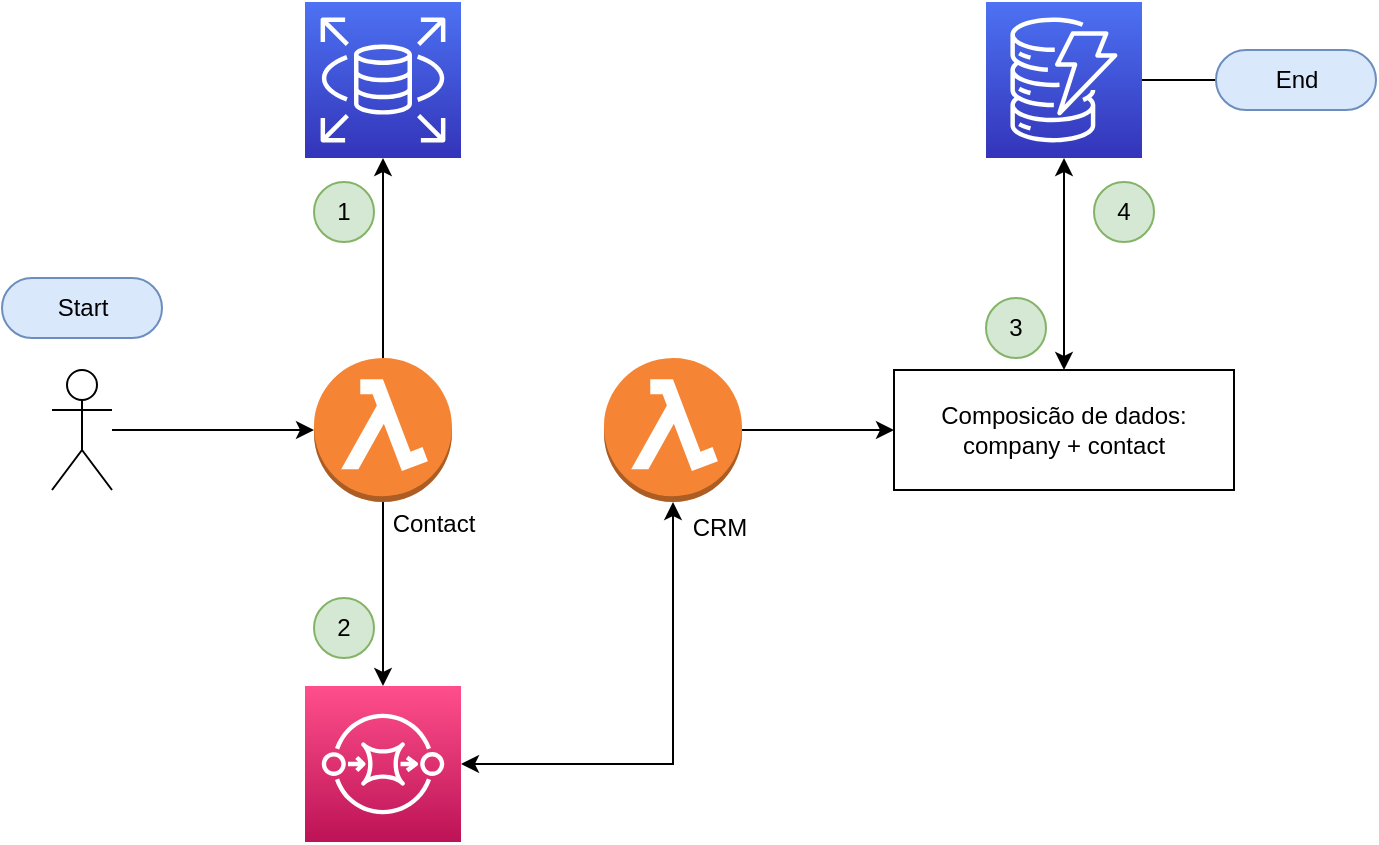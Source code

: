 <mxfile version="20.8.10" type="device"><diagram name="Page-1" id="OgYh76jt9-Rr8Q3U-_dW"><mxGraphModel dx="1186" dy="954" grid="1" gridSize="10" guides="1" tooltips="1" connect="1" arrows="1" fold="1" page="1" pageScale="1" pageWidth="827" pageHeight="1169" math="0" shadow="0"><root><mxCell id="0"/><mxCell id="1" parent="0"/><mxCell id="VQaxmWq70x4OKQYOMvuT-19" style="edgeStyle=orthogonalEdgeStyle;rounded=0;orthogonalLoop=1;jettySize=auto;html=1;entryX=0.5;entryY=1;entryDx=0;entryDy=0;entryPerimeter=0;startArrow=classic;startFill=1;" edge="1" parent="1" source="VQaxmWq70x4OKQYOMvuT-3" target="VQaxmWq70x4OKQYOMvuT-18"><mxGeometry relative="1" as="geometry"/></mxCell><mxCell id="VQaxmWq70x4OKQYOMvuT-3" value="" style="sketch=0;points=[[0,0,0],[0.25,0,0],[0.5,0,0],[0.75,0,0],[1,0,0],[0,1,0],[0.25,1,0],[0.5,1,0],[0.75,1,0],[1,1,0],[0,0.25,0],[0,0.5,0],[0,0.75,0],[1,0.25,0],[1,0.5,0],[1,0.75,0]];outlineConnect=0;fontColor=#232F3E;gradientColor=#FF4F8B;gradientDirection=north;fillColor=#BC1356;strokeColor=#ffffff;dashed=0;verticalLabelPosition=bottom;verticalAlign=top;align=center;html=1;fontSize=12;fontStyle=0;aspect=fixed;shape=mxgraph.aws4.resourceIcon;resIcon=mxgraph.aws4.sqs;" vertex="1" parent="1"><mxGeometry x="537.5" y="604" width="78" height="78" as="geometry"/></mxCell><mxCell id="VQaxmWq70x4OKQYOMvuT-4" value="" style="sketch=0;points=[[0,0,0],[0.25,0,0],[0.5,0,0],[0.75,0,0],[1,0,0],[0,1,0],[0.25,1,0],[0.5,1,0],[0.75,1,0],[1,1,0],[0,0.25,0],[0,0.5,0],[0,0.75,0],[1,0.25,0],[1,0.5,0],[1,0.75,0]];outlineConnect=0;fontColor=#232F3E;gradientColor=#4D72F3;gradientDirection=north;fillColor=#3334B9;strokeColor=#ffffff;dashed=0;verticalLabelPosition=bottom;verticalAlign=top;align=center;html=1;fontSize=12;fontStyle=0;aspect=fixed;shape=mxgraph.aws4.resourceIcon;resIcon=mxgraph.aws4.rds;" vertex="1" parent="1"><mxGeometry x="537.5" y="262" width="78" height="78" as="geometry"/></mxCell><mxCell id="VQaxmWq70x4OKQYOMvuT-36" style="edgeStyle=orthogonalEdgeStyle;rounded=0;orthogonalLoop=1;jettySize=auto;html=1;entryX=0;entryY=0.5;entryDx=0;entryDy=0;entryPerimeter=0;startArrow=none;startFill=0;endArrow=none;endFill=0;" edge="1" parent="1" source="VQaxmWq70x4OKQYOMvuT-5" target="VQaxmWq70x4OKQYOMvuT-35"><mxGeometry relative="1" as="geometry"/></mxCell><mxCell id="VQaxmWq70x4OKQYOMvuT-5" value="" style="sketch=0;points=[[0,0,0],[0.25,0,0],[0.5,0,0],[0.75,0,0],[1,0,0],[0,1,0],[0.25,1,0],[0.5,1,0],[0.75,1,0],[1,1,0],[0,0.25,0],[0,0.5,0],[0,0.75,0],[1,0.25,0],[1,0.5,0],[1,0.75,0]];outlineConnect=0;fontColor=#232F3E;gradientColor=#4D72F3;gradientDirection=north;fillColor=#3334B9;strokeColor=#ffffff;dashed=0;verticalLabelPosition=bottom;verticalAlign=top;align=center;html=1;fontSize=12;fontStyle=0;aspect=fixed;shape=mxgraph.aws4.resourceIcon;resIcon=mxgraph.aws4.dynamodb;" vertex="1" parent="1"><mxGeometry x="878" y="262" width="78" height="78" as="geometry"/></mxCell><mxCell id="VQaxmWq70x4OKQYOMvuT-16" style="edgeStyle=orthogonalEdgeStyle;rounded=0;orthogonalLoop=1;jettySize=auto;html=1;entryX=0.5;entryY=1;entryDx=0;entryDy=0;entryPerimeter=0;startArrow=classic;startFill=1;" edge="1" parent="1" source="VQaxmWq70x4OKQYOMvuT-15" target="VQaxmWq70x4OKQYOMvuT-5"><mxGeometry relative="1" as="geometry"/></mxCell><mxCell id="VQaxmWq70x4OKQYOMvuT-15" value="Composicão de dados: company + contact" style="rounded=0;whiteSpace=wrap;html=1;" vertex="1" parent="1"><mxGeometry x="832" y="446" width="170" height="60" as="geometry"/></mxCell><mxCell id="VQaxmWq70x4OKQYOMvuT-34" style="edgeStyle=orthogonalEdgeStyle;rounded=0;orthogonalLoop=1;jettySize=auto;html=1;entryX=0;entryY=0.5;entryDx=0;entryDy=0;startArrow=none;startFill=0;" edge="1" parent="1" source="VQaxmWq70x4OKQYOMvuT-18" target="VQaxmWq70x4OKQYOMvuT-15"><mxGeometry relative="1" as="geometry"/></mxCell><mxCell id="VQaxmWq70x4OKQYOMvuT-18" value="" style="outlineConnect=0;dashed=0;verticalLabelPosition=bottom;verticalAlign=top;align=center;html=1;shape=mxgraph.aws3.lambda_function;fillColor=#F58534;gradientColor=none;" vertex="1" parent="1"><mxGeometry x="687" y="440" width="69" height="72" as="geometry"/></mxCell><mxCell id="VQaxmWq70x4OKQYOMvuT-22" style="edgeStyle=orthogonalEdgeStyle;rounded=0;orthogonalLoop=1;jettySize=auto;html=1;entryX=0.5;entryY=1;entryDx=0;entryDy=0;entryPerimeter=0;" edge="1" parent="1" source="VQaxmWq70x4OKQYOMvuT-21" target="VQaxmWq70x4OKQYOMvuT-4"><mxGeometry relative="1" as="geometry"/></mxCell><mxCell id="VQaxmWq70x4OKQYOMvuT-23" style="edgeStyle=orthogonalEdgeStyle;rounded=0;orthogonalLoop=1;jettySize=auto;html=1;entryX=0.5;entryY=0;entryDx=0;entryDy=0;entryPerimeter=0;" edge="1" parent="1" source="VQaxmWq70x4OKQYOMvuT-21" target="VQaxmWq70x4OKQYOMvuT-3"><mxGeometry relative="1" as="geometry"/></mxCell><mxCell id="VQaxmWq70x4OKQYOMvuT-21" value="" style="outlineConnect=0;dashed=0;verticalLabelPosition=bottom;verticalAlign=top;align=center;html=1;shape=mxgraph.aws3.lambda_function;fillColor=#F58534;gradientColor=none;" vertex="1" parent="1"><mxGeometry x="542" y="440" width="69" height="72" as="geometry"/></mxCell><mxCell id="VQaxmWq70x4OKQYOMvuT-24" value="CRM" style="text;html=1;strokeColor=none;fillColor=none;align=center;verticalAlign=middle;whiteSpace=wrap;rounded=0;" vertex="1" parent="1"><mxGeometry x="715" y="510" width="60" height="30" as="geometry"/></mxCell><mxCell id="VQaxmWq70x4OKQYOMvuT-25" value="Contact" style="text;html=1;strokeColor=none;fillColor=none;align=center;verticalAlign=middle;whiteSpace=wrap;rounded=0;" vertex="1" parent="1"><mxGeometry x="572" y="508" width="60" height="30" as="geometry"/></mxCell><mxCell id="VQaxmWq70x4OKQYOMvuT-26" value="1" style="ellipse;whiteSpace=wrap;html=1;aspect=fixed;fillColor=#d5e8d4;strokeColor=#82b366;" vertex="1" parent="1"><mxGeometry x="542" y="352" width="30" height="30" as="geometry"/></mxCell><mxCell id="VQaxmWq70x4OKQYOMvuT-27" value="2" style="ellipse;whiteSpace=wrap;html=1;aspect=fixed;fillColor=#d5e8d4;strokeColor=#82b366;" vertex="1" parent="1"><mxGeometry x="542" y="560" width="30" height="30" as="geometry"/></mxCell><mxCell id="VQaxmWq70x4OKQYOMvuT-28" value="3" style="ellipse;whiteSpace=wrap;html=1;aspect=fixed;fillColor=#d5e8d4;strokeColor=#82b366;" vertex="1" parent="1"><mxGeometry x="878" y="410" width="30" height="30" as="geometry"/></mxCell><mxCell id="VQaxmWq70x4OKQYOMvuT-29" value="4" style="ellipse;whiteSpace=wrap;html=1;aspect=fixed;fillColor=#d5e8d4;strokeColor=#82b366;" vertex="1" parent="1"><mxGeometry x="932" y="352" width="30" height="30" as="geometry"/></mxCell><mxCell id="VQaxmWq70x4OKQYOMvuT-33" style="edgeStyle=orthogonalEdgeStyle;rounded=0;orthogonalLoop=1;jettySize=auto;html=1;entryX=0;entryY=0.5;entryDx=0;entryDy=0;entryPerimeter=0;startArrow=none;startFill=0;" edge="1" parent="1" source="VQaxmWq70x4OKQYOMvuT-30" target="VQaxmWq70x4OKQYOMvuT-21"><mxGeometry relative="1" as="geometry"/></mxCell><mxCell id="VQaxmWq70x4OKQYOMvuT-30" value="" style="shape=umlActor;verticalLabelPosition=bottom;verticalAlign=top;html=1;outlineConnect=0;" vertex="1" parent="1"><mxGeometry x="411" y="446" width="30" height="60" as="geometry"/></mxCell><mxCell id="VQaxmWq70x4OKQYOMvuT-35" value="End" style="html=1;dashed=0;whitespace=wrap;shape=mxgraph.dfd.start;fillColor=#dae8fc;strokeColor=#6c8ebf;" vertex="1" parent="1"><mxGeometry x="993" y="286" width="80" height="30" as="geometry"/></mxCell><mxCell id="VQaxmWq70x4OKQYOMvuT-37" value="Start" style="html=1;dashed=0;whitespace=wrap;shape=mxgraph.dfd.start;fillColor=#dae8fc;strokeColor=#6c8ebf;" vertex="1" parent="1"><mxGeometry x="386" y="400" width="80" height="30" as="geometry"/></mxCell></root></mxGraphModel></diagram></mxfile>